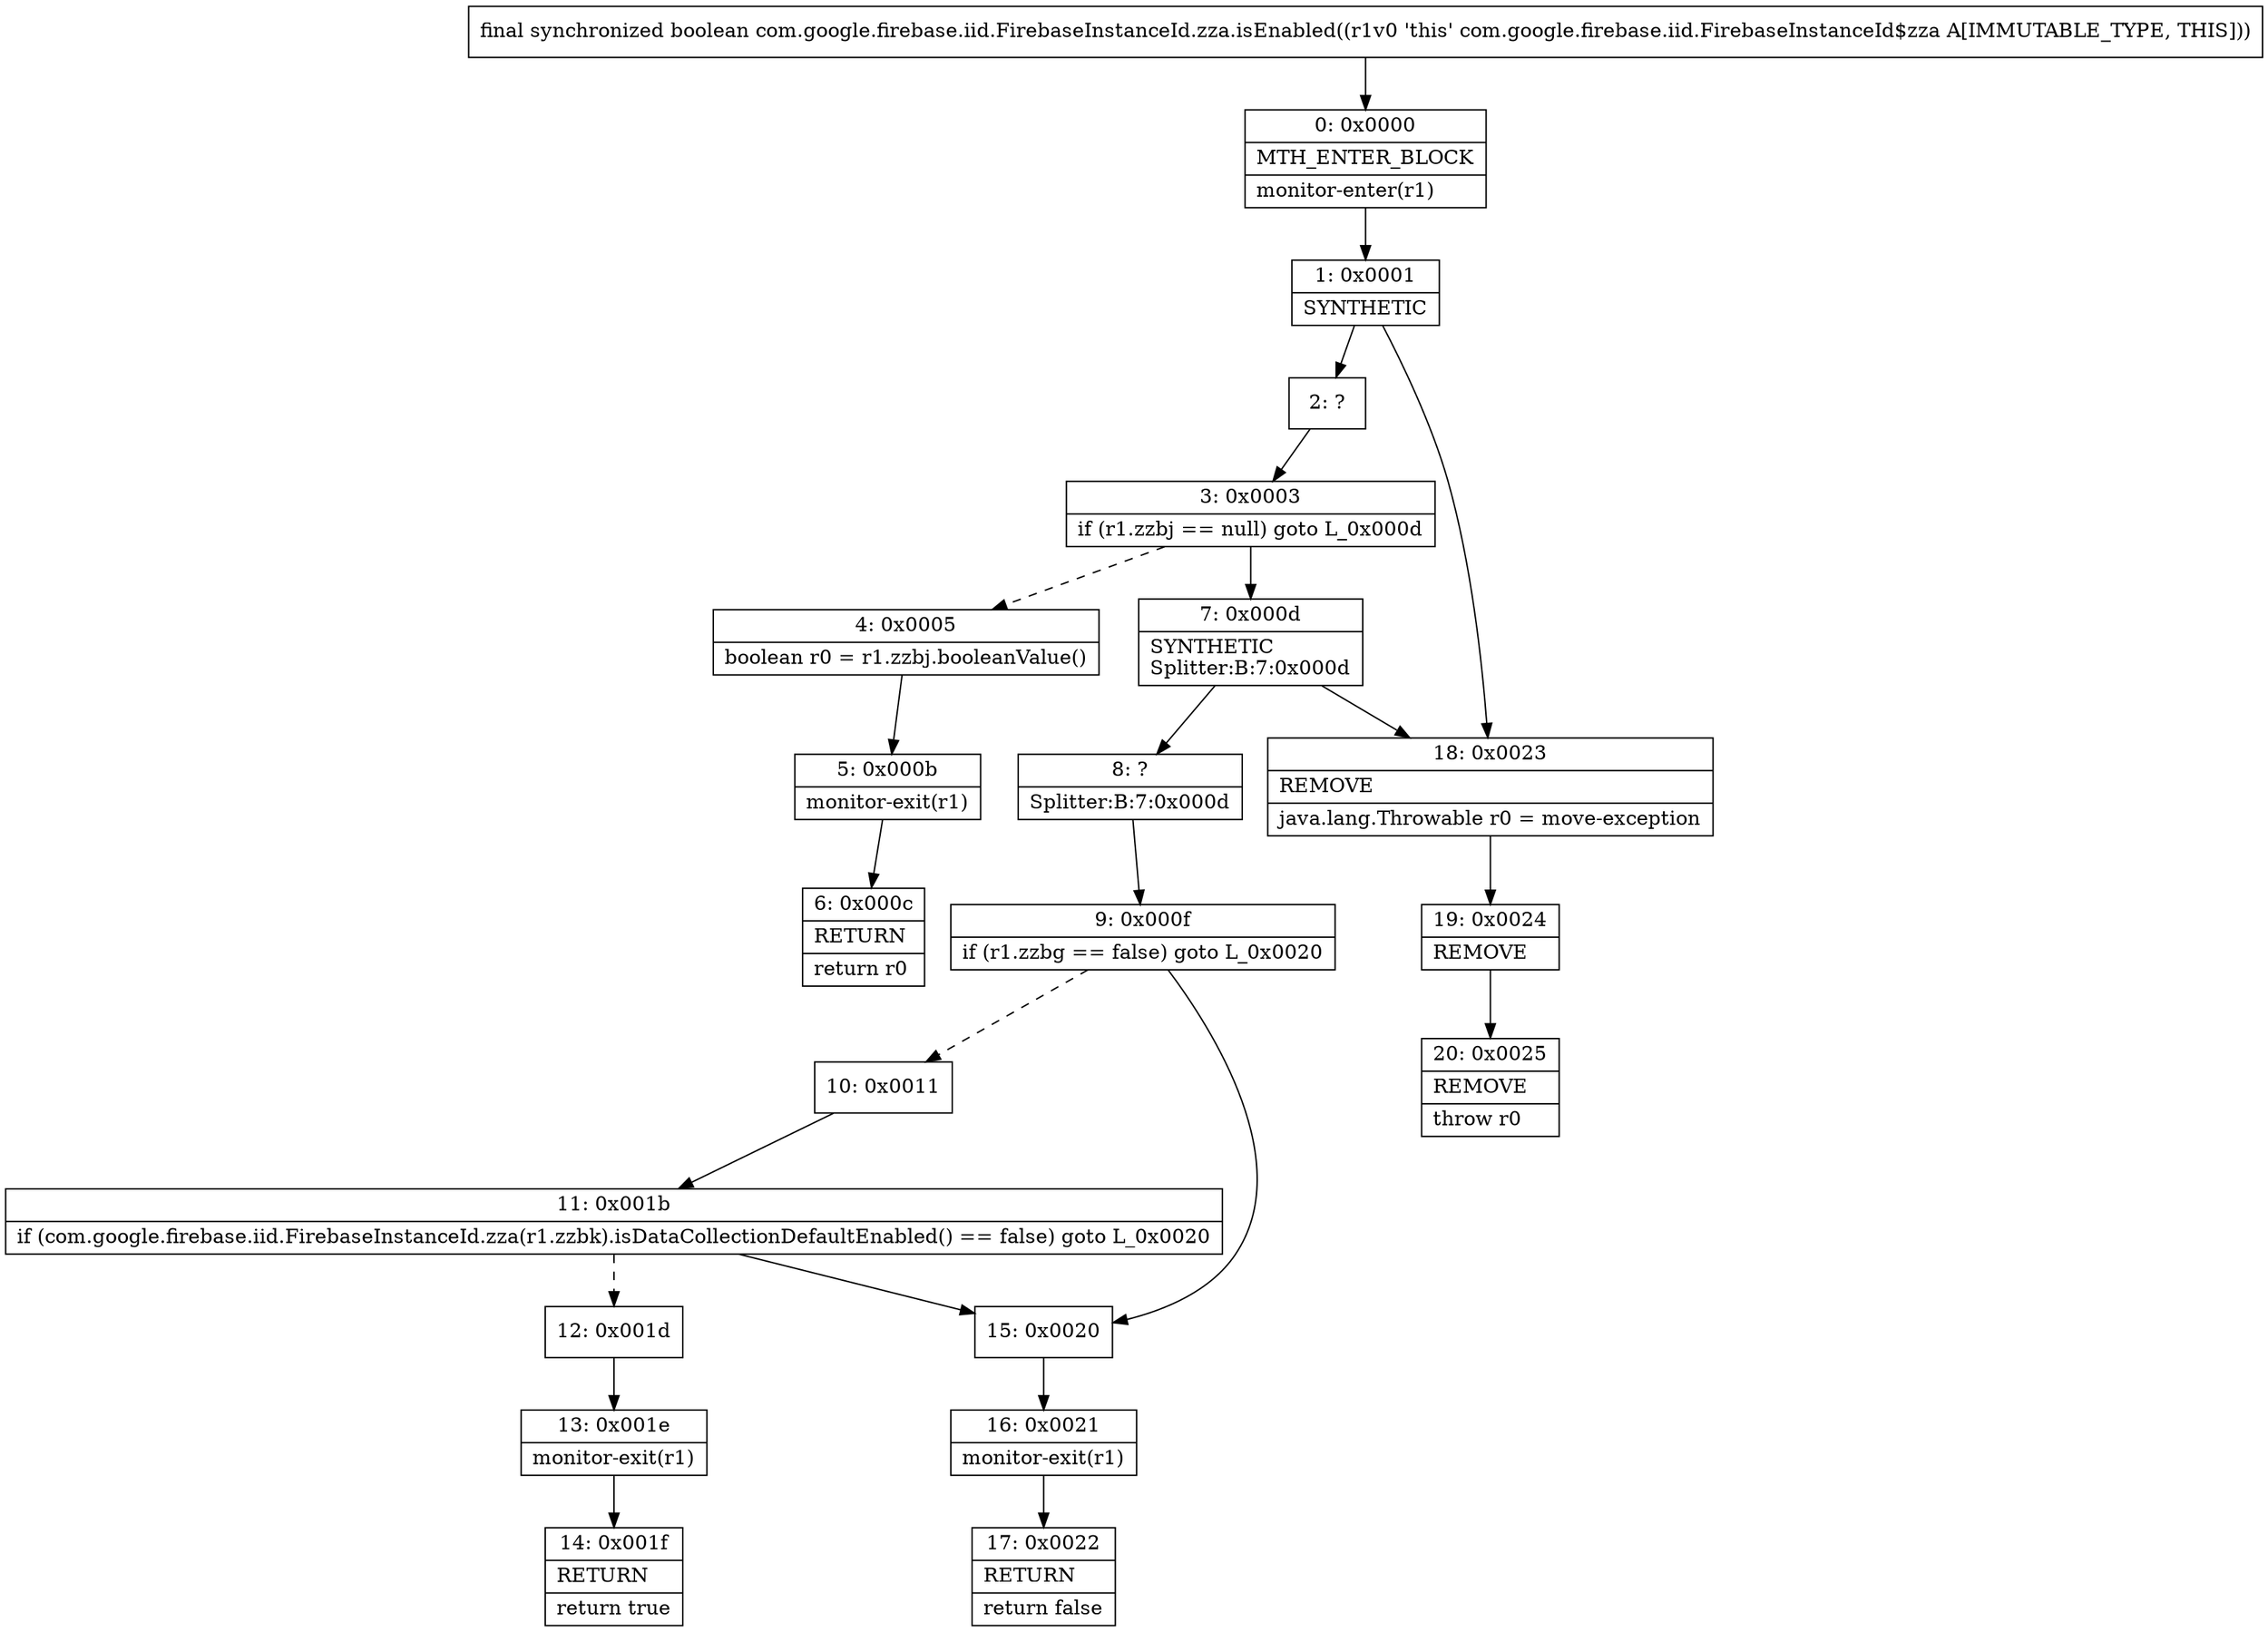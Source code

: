 digraph "CFG forcom.google.firebase.iid.FirebaseInstanceId.zza.isEnabled()Z" {
Node_0 [shape=record,label="{0\:\ 0x0000|MTH_ENTER_BLOCK\l|monitor\-enter(r1)\l}"];
Node_1 [shape=record,label="{1\:\ 0x0001|SYNTHETIC\l}"];
Node_2 [shape=record,label="{2\:\ ?}"];
Node_3 [shape=record,label="{3\:\ 0x0003|if (r1.zzbj == null) goto L_0x000d\l}"];
Node_4 [shape=record,label="{4\:\ 0x0005|boolean r0 = r1.zzbj.booleanValue()\l}"];
Node_5 [shape=record,label="{5\:\ 0x000b|monitor\-exit(r1)\l}"];
Node_6 [shape=record,label="{6\:\ 0x000c|RETURN\l|return r0\l}"];
Node_7 [shape=record,label="{7\:\ 0x000d|SYNTHETIC\lSplitter:B:7:0x000d\l}"];
Node_8 [shape=record,label="{8\:\ ?|Splitter:B:7:0x000d\l}"];
Node_9 [shape=record,label="{9\:\ 0x000f|if (r1.zzbg == false) goto L_0x0020\l}"];
Node_10 [shape=record,label="{10\:\ 0x0011}"];
Node_11 [shape=record,label="{11\:\ 0x001b|if (com.google.firebase.iid.FirebaseInstanceId.zza(r1.zzbk).isDataCollectionDefaultEnabled() == false) goto L_0x0020\l}"];
Node_12 [shape=record,label="{12\:\ 0x001d}"];
Node_13 [shape=record,label="{13\:\ 0x001e|monitor\-exit(r1)\l}"];
Node_14 [shape=record,label="{14\:\ 0x001f|RETURN\l|return true\l}"];
Node_15 [shape=record,label="{15\:\ 0x0020}"];
Node_16 [shape=record,label="{16\:\ 0x0021|monitor\-exit(r1)\l}"];
Node_17 [shape=record,label="{17\:\ 0x0022|RETURN\l|return false\l}"];
Node_18 [shape=record,label="{18\:\ 0x0023|REMOVE\l|java.lang.Throwable r0 = move\-exception\l}"];
Node_19 [shape=record,label="{19\:\ 0x0024|REMOVE\l}"];
Node_20 [shape=record,label="{20\:\ 0x0025|REMOVE\l|throw r0\l}"];
MethodNode[shape=record,label="{final synchronized boolean com.google.firebase.iid.FirebaseInstanceId.zza.isEnabled((r1v0 'this' com.google.firebase.iid.FirebaseInstanceId$zza A[IMMUTABLE_TYPE, THIS])) }"];
MethodNode -> Node_0;
Node_0 -> Node_1;
Node_1 -> Node_2;
Node_1 -> Node_18;
Node_2 -> Node_3;
Node_3 -> Node_4[style=dashed];
Node_3 -> Node_7;
Node_4 -> Node_5;
Node_5 -> Node_6;
Node_7 -> Node_8;
Node_7 -> Node_18;
Node_8 -> Node_9;
Node_9 -> Node_10[style=dashed];
Node_9 -> Node_15;
Node_10 -> Node_11;
Node_11 -> Node_12[style=dashed];
Node_11 -> Node_15;
Node_12 -> Node_13;
Node_13 -> Node_14;
Node_15 -> Node_16;
Node_16 -> Node_17;
Node_18 -> Node_19;
Node_19 -> Node_20;
}

